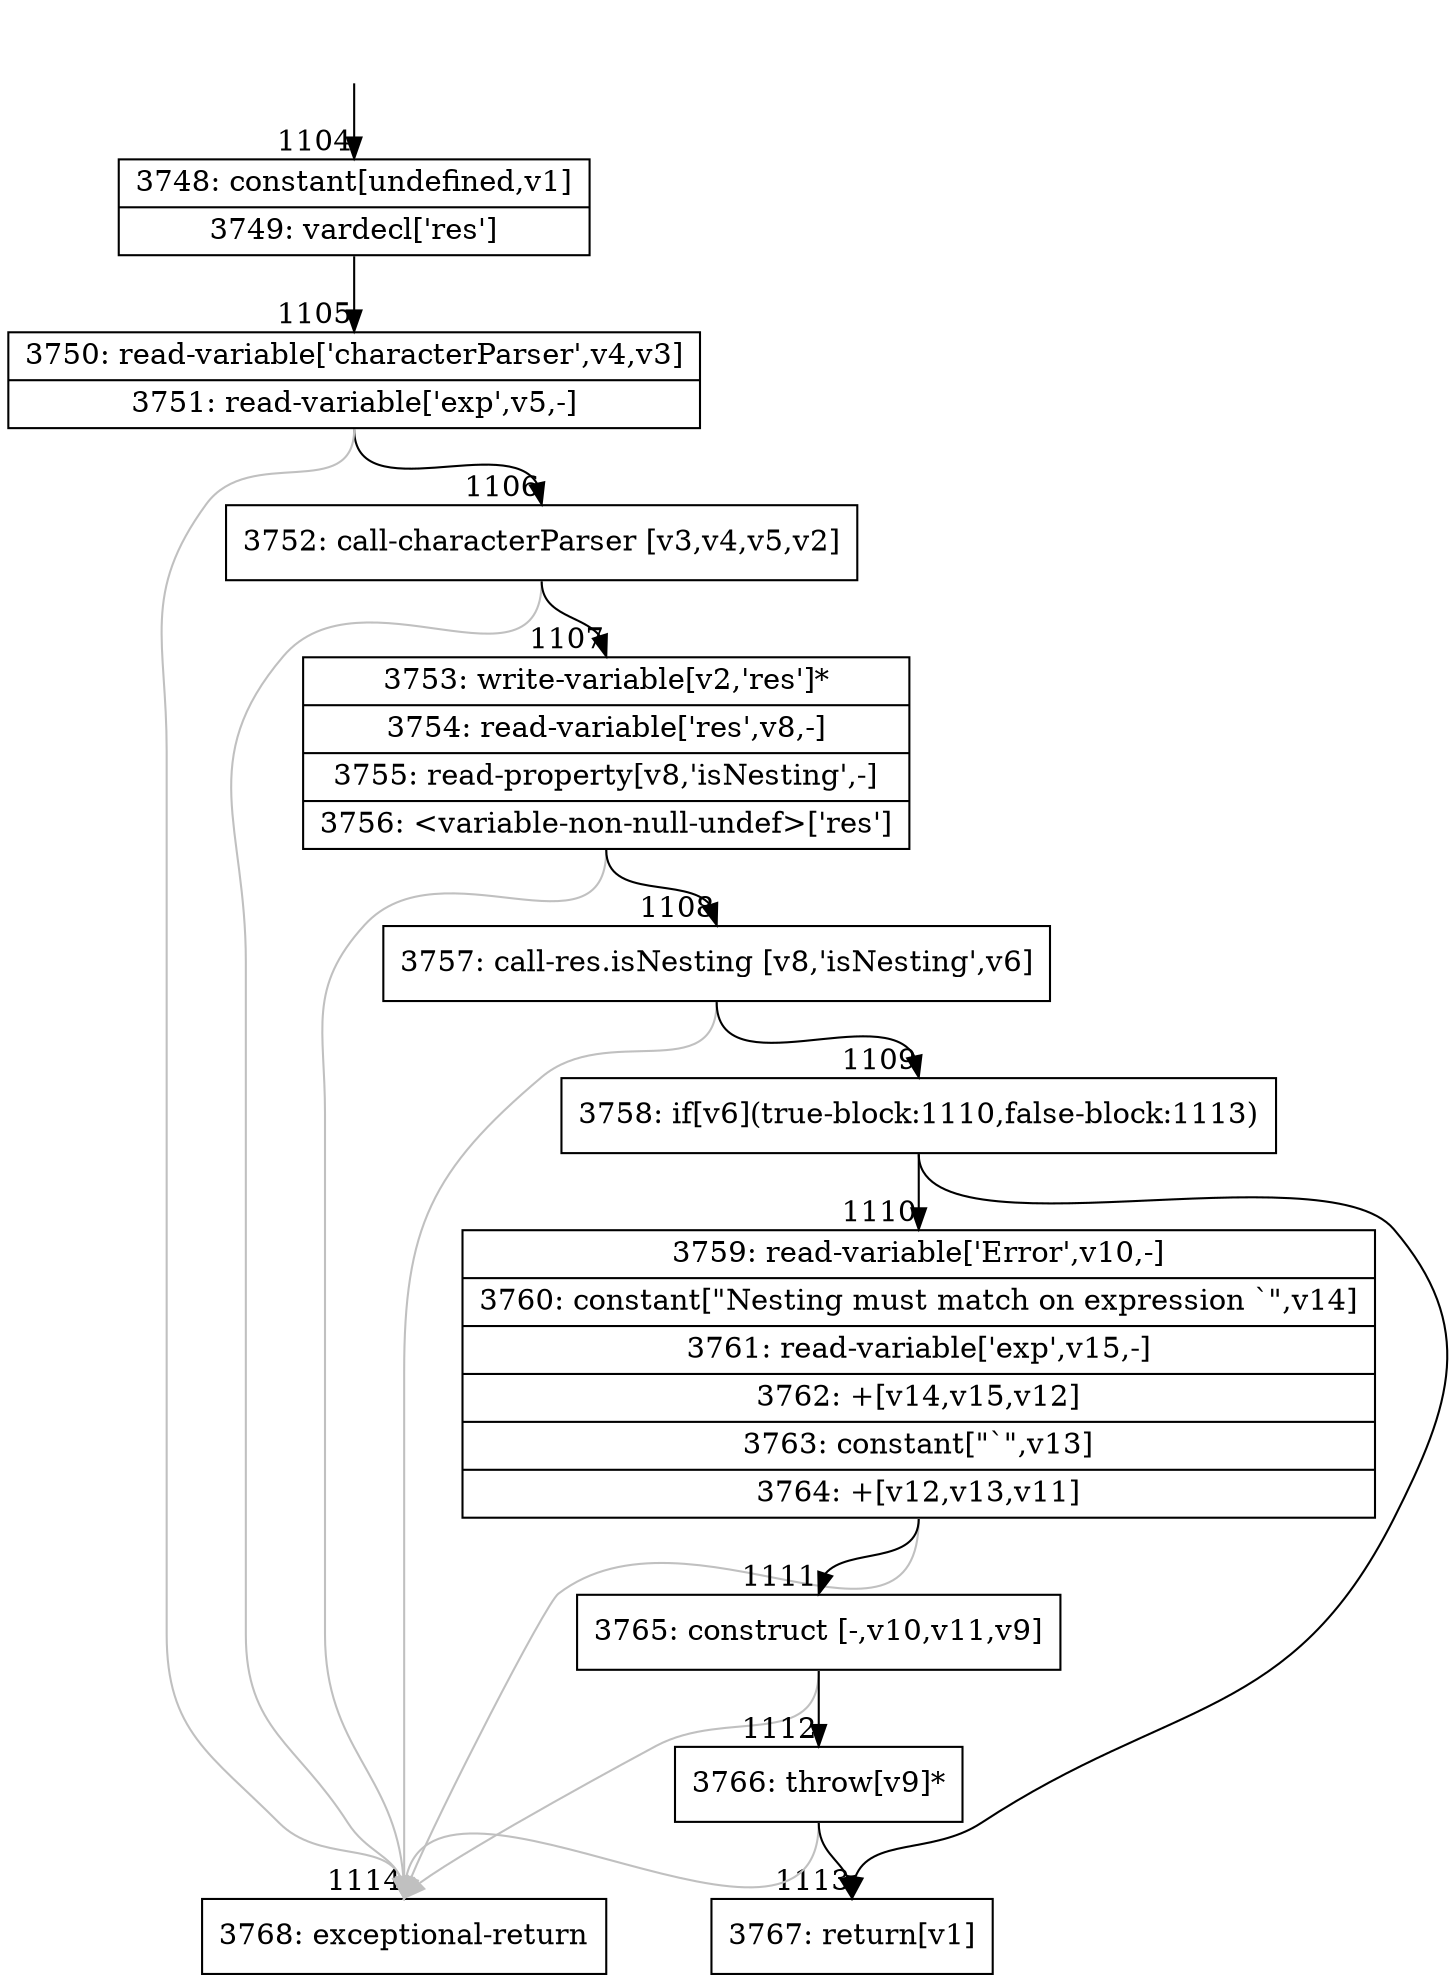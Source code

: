 digraph {
rankdir="TD"
BB_entry58[shape=none,label=""];
BB_entry58 -> BB1104 [tailport=s, headport=n, headlabel="    1104"]
BB1104 [shape=record label="{3748: constant[undefined,v1]|3749: vardecl['res']}" ] 
BB1104 -> BB1105 [tailport=s, headport=n, headlabel="      1105"]
BB1105 [shape=record label="{3750: read-variable['characterParser',v4,v3]|3751: read-variable['exp',v5,-]}" ] 
BB1105 -> BB1106 [tailport=s, headport=n, headlabel="      1106"]
BB1105 -> BB1114 [tailport=s, headport=n, color=gray, headlabel="      1114"]
BB1106 [shape=record label="{3752: call-characterParser [v3,v4,v5,v2]}" ] 
BB1106 -> BB1107 [tailport=s, headport=n, headlabel="      1107"]
BB1106 -> BB1114 [tailport=s, headport=n, color=gray]
BB1107 [shape=record label="{3753: write-variable[v2,'res']*|3754: read-variable['res',v8,-]|3755: read-property[v8,'isNesting',-]|3756: \<variable-non-null-undef\>['res']}" ] 
BB1107 -> BB1108 [tailport=s, headport=n, headlabel="      1108"]
BB1107 -> BB1114 [tailport=s, headport=n, color=gray]
BB1108 [shape=record label="{3757: call-res.isNesting [v8,'isNesting',v6]}" ] 
BB1108 -> BB1109 [tailport=s, headport=n, headlabel="      1109"]
BB1108 -> BB1114 [tailport=s, headport=n, color=gray]
BB1109 [shape=record label="{3758: if[v6](true-block:1110,false-block:1113)}" ] 
BB1109 -> BB1110 [tailport=s, headport=n, headlabel="      1110"]
BB1109 -> BB1113 [tailport=s, headport=n, headlabel="      1113"]
BB1110 [shape=record label="{3759: read-variable['Error',v10,-]|3760: constant[\"Nesting must match on expression `\",v14]|3761: read-variable['exp',v15,-]|3762: +[v14,v15,v12]|3763: constant[\"`\",v13]|3764: +[v12,v13,v11]}" ] 
BB1110 -> BB1111 [tailport=s, headport=n, headlabel="      1111"]
BB1110 -> BB1114 [tailport=s, headport=n, color=gray]
BB1111 [shape=record label="{3765: construct [-,v10,v11,v9]}" ] 
BB1111 -> BB1112 [tailport=s, headport=n, headlabel="      1112"]
BB1111 -> BB1114 [tailport=s, headport=n, color=gray]
BB1112 [shape=record label="{3766: throw[v9]*}" ] 
BB1112 -> BB1113 [tailport=s, headport=n]
BB1112 -> BB1114 [tailport=s, headport=n, color=gray]
BB1113 [shape=record label="{3767: return[v1]}" ] 
BB1114 [shape=record label="{3768: exceptional-return}" ] 
//#$~ 1225
}
